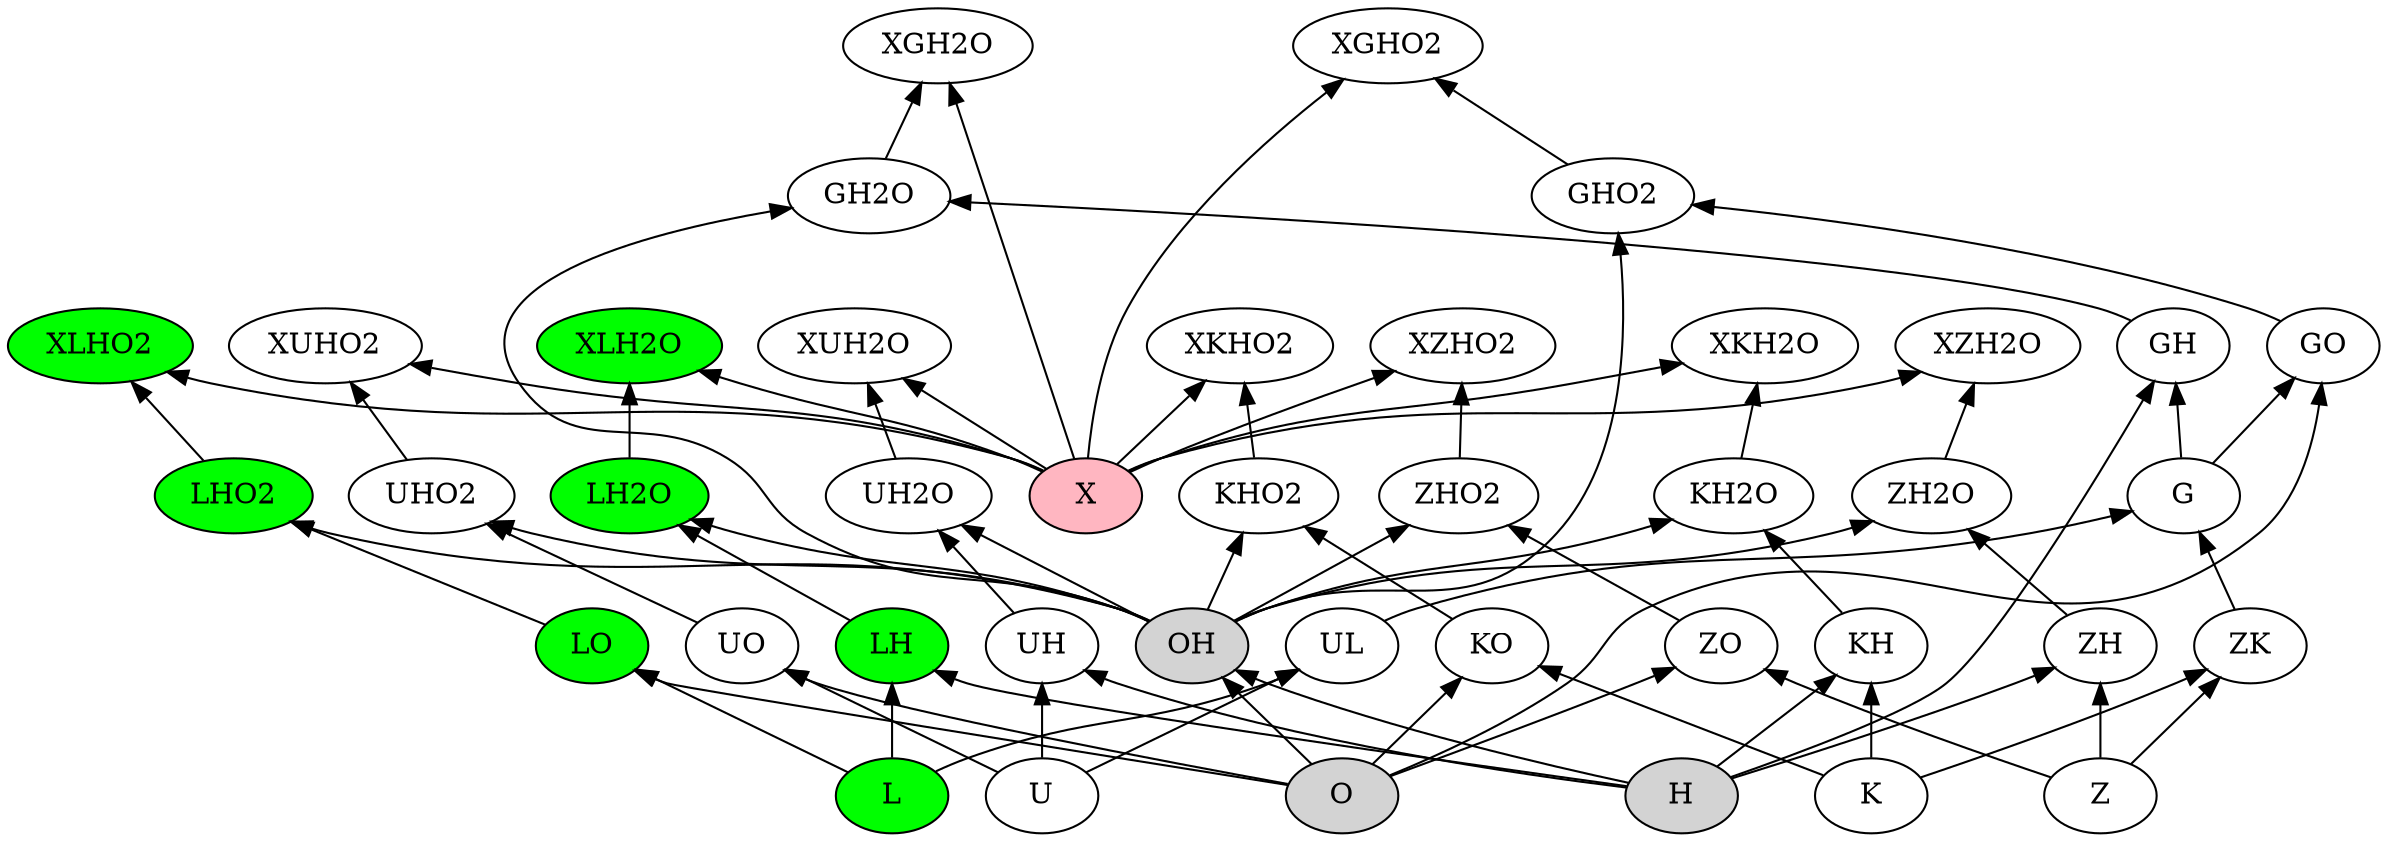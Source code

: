 digraph G {
    rankdir = "BT"
    L[style = "filled",fillcolor="green"]
    LH[style = "filled",fillcolor="green"]
    LO[style = "filled",fillcolor="green"]
    LH2O[style = "filled",fillcolor="green"]
    LHO2[style = "filled",fillcolor="green"]
    XLH2O[style = "filled",fillcolor="green"]
    XLHO2[style = "filled",fillcolor="green"]
    OH[style = "filled",fillcolor="lightgray"]
    H[style = "filled",fillcolor="lightgray"]
    O[style = "filled",fillcolor="lightgray"]
    X[style = "filled",fillcolor="lightpink"]
    {G, H} -> GH
    {G, O} -> GO
    {GH, OH} -> GH2O
    {GH2O, X} -> XGH2O
    {GHO2, X} -> XGHO2
    {GO, OH} -> GHO2
    {H, K} -> KH
    {H, L} -> LH
    {H, O} -> OH
    {H, U} -> UH
    {H, Z} -> ZH
    {K, O} -> KO
    {K, Z} -> ZK
    {KH, OH} -> KH2O
    {KH2O, X} -> XKH2O
    {KHO2, X} -> XKHO2
    {KO, OH} -> KHO2
    {L, O} -> LO
    {L, U} -> UL
    {LH, OH} -> LH2O
    {LH2O, X} -> XLH2O
    {LHO2, X} -> XLHO2
    {LO, OH} -> LHO2
    {O, U} -> UO
    {O, Z} -> ZO
    {OH, UH} -> UH2O
    {OH, UO} -> UHO2
    {OH, ZH} -> ZH2O
    {OH, ZO} -> ZHO2
    {UH2O, X} -> XUH2O
    {UHO2, X} -> XUHO2
    {UL, ZK} -> G
    {X, ZH2O} -> XZH2O
    {X, ZHO2} -> XZHO2
}
